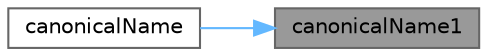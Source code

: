 digraph "canonicalName1"
{
 // LATEX_PDF_SIZE
  bgcolor="transparent";
  edge [fontname=Helvetica,fontsize=10,labelfontname=Helvetica,labelfontsize=10];
  node [fontname=Helvetica,fontsize=10,shape=box,height=0.2,width=0.4];
  rankdir="RL";
  Node1 [id="Node000001",label="canonicalName1",height=0.2,width=0.4,color="gray40", fillcolor="grey60", style="filled", fontcolor="black",tooltip=" "];
  Node1 -> Node2 [id="edge1_Node000001_Node000002",dir="back",color="steelblue1",style="solid",tooltip=" "];
  Node2 [id="Node000002",label="canonicalName",height=0.2,width=0.4,color="grey40", fillcolor="white", style="filled",URL="$classFoam_1_1ccm_1_1interfaceEntry.html#a4819b0f65288408fd7aa252adcd6458c",tooltip=" "];
}
